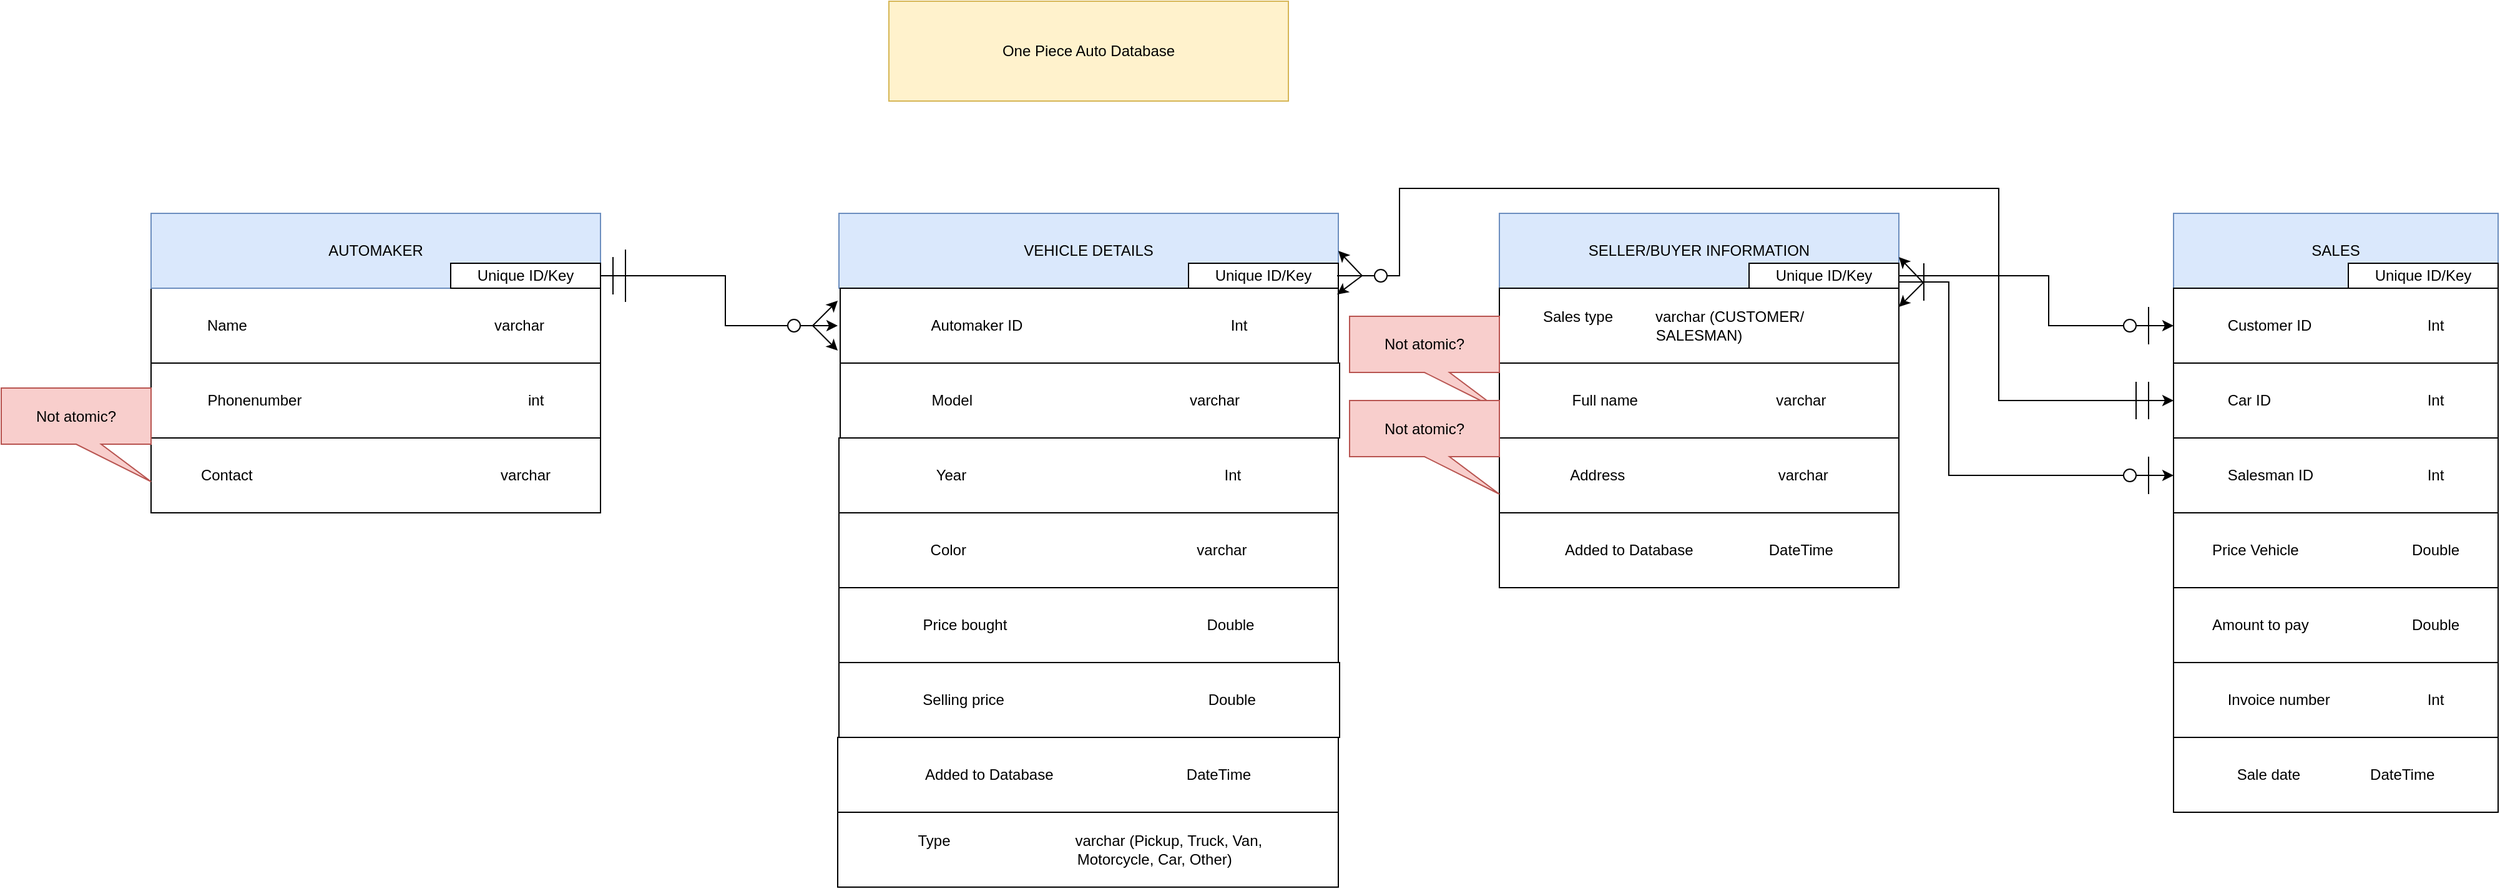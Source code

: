 <mxfile version="20.0.4" type="device"><diagram id="yvHwF69A98G_8rbBTk_z" name="Page-1"><mxGraphModel dx="1865" dy="539" grid="1" gridSize="10" guides="1" tooltips="1" connect="1" arrows="1" fold="1" page="1" pageScale="1" pageWidth="827" pageHeight="1169" math="0" shadow="0"><root><mxCell id="0"/><mxCell id="1" parent="0"/><mxCell id="wuJlDg9ZMthPTB7sAAmW-5" style="edgeStyle=orthogonalEdgeStyle;rounded=0;orthogonalLoop=1;jettySize=auto;html=1;exitX=0.999;exitY=0.877;exitDx=0;exitDy=0;exitPerimeter=0;" parent="1" edge="1" source="wuJlDg9ZMthPTB7sAAmW-7"><mxGeometry relative="1" as="geometry"><mxPoint x="230" y="450" as="targetPoint"/><mxPoint x="40" y="390" as="sourcePoint"/><Array as="points"><mxPoint x="40" y="410"/><mxPoint x="140" y="410"/><mxPoint x="140" y="450"/></Array></mxGeometry></mxCell><mxCell id="wuJlDg9ZMthPTB7sAAmW-8" value="" style="group" parent="1" vertex="1" connectable="0"><mxGeometry x="-320" y="360" width="360" height="240" as="geometry"/></mxCell><mxCell id="wuJlDg9ZMthPTB7sAAmW-6" value="" style="group" parent="wuJlDg9ZMthPTB7sAAmW-8" vertex="1" connectable="0"><mxGeometry y="60" width="360" height="180" as="geometry"/></mxCell><mxCell id="wuJlDg9ZMthPTB7sAAmW-2" value="Name&lt;span style=&quot;white-space: pre;&quot;&gt;&#9;&lt;/span&gt;&lt;span style=&quot;white-space: pre;&quot;&gt;&#9;&lt;/span&gt;&lt;span style=&quot;white-space: pre;&quot;&gt;&#9;&lt;/span&gt;&lt;span style=&quot;white-space: pre;&quot;&gt;&#9;&lt;/span&gt;&lt;span style=&quot;white-space: pre;&quot;&gt;&#9;&lt;span style=&quot;white-space: pre;&quot;&gt;&#9;&lt;/span&gt;&lt;span style=&quot;white-space: pre;&quot;&gt;&#9;&lt;/span&gt; &lt;/span&gt;&amp;nbsp; &amp;nbsp; varchar" style="rounded=0;whiteSpace=wrap;html=1;" parent="wuJlDg9ZMthPTB7sAAmW-6" vertex="1"><mxGeometry width="360" height="60" as="geometry"/></mxCell><mxCell id="wuJlDg9ZMthPTB7sAAmW-3" value="Phonenumber&lt;span style=&quot;white-space: pre;&quot;&gt;&#9;&lt;/span&gt;&lt;span style=&quot;white-space: pre;&quot;&gt;&#9;&lt;/span&gt;&lt;span style=&quot;white-space: pre;&quot;&gt;&#9;&lt;/span&gt;&lt;span style=&quot;white-space: pre;&quot;&gt;&#9;&lt;/span&gt;&lt;span style=&quot;white-space: pre;&quot;&gt;&#9;&lt;/span&gt;&amp;nbsp; &amp;nbsp; &amp;nbsp; &amp;nbsp; &amp;nbsp; &amp;nbsp; &amp;nbsp; &amp;nbsp; &amp;nbsp; &amp;nbsp; &amp;nbsp;int" style="rounded=0;whiteSpace=wrap;html=1;" parent="wuJlDg9ZMthPTB7sAAmW-6" vertex="1"><mxGeometry y="60" width="360" height="60" as="geometry"/></mxCell><mxCell id="wuJlDg9ZMthPTB7sAAmW-4" value="Contact&lt;span style=&quot;white-space: pre;&quot;&gt;&#9;&lt;/span&gt;&lt;span style=&quot;white-space: pre;&quot;&gt;&#9;&lt;/span&gt;&lt;span style=&quot;white-space: pre;&quot;&gt;&#9;&lt;/span&gt;&lt;span style=&quot;white-space: pre;&quot;&gt;&#9;&lt;/span&gt;&lt;span style=&quot;white-space: pre;&quot;&gt;&#9;&lt;/span&gt;&amp;nbsp; &amp;nbsp;&lt;span style=&quot;white-space: pre;&quot;&gt;&#9;&lt;span style=&quot;white-space: pre;&quot;&gt;&#9;&#9;&lt;/span&gt;&lt;/span&gt;varchar" style="rounded=0;whiteSpace=wrap;html=1;" parent="wuJlDg9ZMthPTB7sAAmW-6" vertex="1"><mxGeometry y="120" width="360" height="60" as="geometry"/></mxCell><mxCell id="wuJlDg9ZMthPTB7sAAmW-7" value="AUTOMAKER" style="rounded=0;whiteSpace=wrap;html=1;fillColor=#dae8fc;strokeColor=#6c8ebf;" parent="wuJlDg9ZMthPTB7sAAmW-8" vertex="1"><mxGeometry width="360" height="60" as="geometry"/></mxCell><mxCell id="VERQWBPMRTStHqxPXD1B-13" value="Unique ID/Key" style="rounded=0;whiteSpace=wrap;html=1;" vertex="1" parent="wuJlDg9ZMthPTB7sAAmW-8"><mxGeometry x="240" y="40" width="120" height="20" as="geometry"/></mxCell><mxCell id="wuJlDg9ZMthPTB7sAAmW-20" value="" style="group" parent="1" vertex="1" connectable="0"><mxGeometry x="230" y="360" width="402" height="540" as="geometry"/></mxCell><mxCell id="wuJlDg9ZMthPTB7sAAmW-9" value="VEHICLE DETAILS" style="rounded=0;whiteSpace=wrap;html=1;fillColor=#dae8fc;strokeColor=#6c8ebf;" parent="wuJlDg9ZMthPTB7sAAmW-20" vertex="1"><mxGeometry x="1" width="400" height="60" as="geometry"/></mxCell><mxCell id="wuJlDg9ZMthPTB7sAAmW-10" value="Automaker ID&lt;span style=&quot;white-space: pre;&quot;&gt;&#9;&lt;/span&gt;&lt;span style=&quot;white-space: pre;&quot;&gt;&#9;&lt;/span&gt;&lt;span style=&quot;white-space: pre;&quot;&gt;&#9;&lt;/span&gt;&lt;span style=&quot;white-space: pre;&quot;&gt;&#9;&lt;/span&gt;&lt;span style=&quot;white-space: pre;&quot;&gt;&#9;&lt;span style=&quot;white-space: pre;&quot;&gt;&#9;&lt;/span&gt;&lt;span style=&quot;white-space: pre;&quot;&gt;&#9;&lt;/span&gt;&lt;/span&gt;Int" style="rounded=0;whiteSpace=wrap;html=1;" parent="wuJlDg9ZMthPTB7sAAmW-20" vertex="1"><mxGeometry x="2" y="60" width="399" height="60" as="geometry"/></mxCell><mxCell id="wuJlDg9ZMthPTB7sAAmW-12" value="&lt;span style=&quot;white-space: pre;&quot;&gt;&#9;&lt;/span&gt;&lt;span style=&quot;white-space: pre;&quot;&gt;&#9;&lt;/span&gt;&amp;nbsp; Model&amp;nbsp; &amp;nbsp; &amp;nbsp; &amp;nbsp; &amp;nbsp; &amp;nbsp; &amp;nbsp; &amp;nbsp; &amp;nbsp; &amp;nbsp; &amp;nbsp; &amp;nbsp; &amp;nbsp; &amp;nbsp; &amp;nbsp; &amp;nbsp; &amp;nbsp; &amp;nbsp; &amp;nbsp;&lt;span style=&quot;white-space: pre;&quot;&gt;&#9;&lt;/span&gt;&lt;span style=&quot;white-space: pre;&quot;&gt;&#9;&lt;/span&gt;varchar&lt;span style=&quot;white-space: pre;&quot;&gt;&#9;&lt;/span&gt;&lt;span style=&quot;white-space: pre;&quot;&gt;&#9;&lt;/span&gt;&lt;span style=&quot;white-space: pre;&quot;&gt;&#9;&lt;/span&gt;" style="rounded=0;whiteSpace=wrap;html=1;" parent="wuJlDg9ZMthPTB7sAAmW-20" vertex="1"><mxGeometry x="2" y="120" width="400" height="60" as="geometry"/></mxCell><mxCell id="wuJlDg9ZMthPTB7sAAmW-13" value="Year&amp;nbsp; &amp;nbsp; &amp;nbsp; &amp;nbsp; &amp;nbsp; &amp;nbsp; &amp;nbsp; &amp;nbsp; &amp;nbsp; &amp;nbsp; &amp;nbsp; &amp;nbsp; &amp;nbsp; &amp;nbsp; &amp;nbsp; &amp;nbsp; &amp;nbsp; &amp;nbsp; &amp;nbsp; &amp;nbsp; &amp;nbsp; &amp;nbsp; &amp;nbsp; &amp;nbsp; &amp;nbsp; &amp;nbsp; &amp;nbsp; &amp;nbsp; &amp;nbsp; &amp;nbsp; &amp;nbsp; Int" style="rounded=0;whiteSpace=wrap;html=1;" parent="wuJlDg9ZMthPTB7sAAmW-20" vertex="1"><mxGeometry x="1" y="180" width="400" height="60" as="geometry"/></mxCell><mxCell id="wuJlDg9ZMthPTB7sAAmW-14" value="Color&amp;nbsp; &amp;nbsp; &amp;nbsp; &amp;nbsp; &amp;nbsp; &amp;nbsp; &amp;nbsp; &amp;nbsp; &amp;nbsp; &amp;nbsp; &amp;nbsp; &amp;nbsp; &amp;nbsp; &amp;nbsp; &amp;nbsp; &amp;nbsp; &amp;nbsp; &amp;nbsp; &amp;nbsp; &amp;nbsp; &amp;nbsp; &amp;nbsp; &lt;span style=&quot;white-space: pre;&quot;&gt;&#9;&lt;/span&gt;&lt;span style=&quot;white-space: pre;&quot;&gt;&#9;&lt;/span&gt;varchar" style="rounded=0;whiteSpace=wrap;html=1;" parent="wuJlDg9ZMthPTB7sAAmW-20" vertex="1"><mxGeometry x="1" y="240" width="400" height="60" as="geometry"/></mxCell><mxCell id="wuJlDg9ZMthPTB7sAAmW-15" value="Price bought&amp;nbsp; &amp;nbsp; &amp;nbsp; &amp;nbsp; &amp;nbsp; &amp;nbsp; &amp;nbsp; &amp;nbsp; &amp;nbsp; &amp;nbsp; &amp;nbsp; &amp;nbsp; &amp;nbsp; &amp;nbsp; &amp;nbsp; &amp;nbsp; &amp;nbsp; &amp;nbsp; &amp;nbsp; &amp;nbsp; &amp;nbsp; &amp;nbsp; &amp;nbsp; &amp;nbsp; Double" style="rounded=0;whiteSpace=wrap;html=1;" parent="wuJlDg9ZMthPTB7sAAmW-20" vertex="1"><mxGeometry x="1" y="300" width="400" height="60" as="geometry"/></mxCell><mxCell id="wuJlDg9ZMthPTB7sAAmW-16" value="Selling price&amp;nbsp; &amp;nbsp; &amp;nbsp; &amp;nbsp; &amp;nbsp; &amp;nbsp; &amp;nbsp; &amp;nbsp; &amp;nbsp; &amp;nbsp; &amp;nbsp; &amp;nbsp; &amp;nbsp; &amp;nbsp; &amp;nbsp; &amp;nbsp; &amp;nbsp; &amp;nbsp; &amp;nbsp; &amp;nbsp; &amp;nbsp; &amp;nbsp; &amp;nbsp; &amp;nbsp; &amp;nbsp;Double" style="rounded=0;whiteSpace=wrap;html=1;" parent="wuJlDg9ZMthPTB7sAAmW-20" vertex="1"><mxGeometry x="1" y="360" width="401" height="60" as="geometry"/></mxCell><mxCell id="wuJlDg9ZMthPTB7sAAmW-18" value="Added to Database&amp;nbsp; &amp;nbsp; &amp;nbsp; &amp;nbsp; &amp;nbsp; &amp;nbsp; &amp;nbsp; &amp;nbsp; &amp;nbsp; &amp;nbsp; &amp;nbsp; &amp;nbsp; &amp;nbsp; &amp;nbsp; &amp;nbsp; &amp;nbsp; DateTime" style="rounded=0;whiteSpace=wrap;html=1;" parent="wuJlDg9ZMthPTB7sAAmW-20" vertex="1"><mxGeometry y="420" width="401" height="60" as="geometry"/></mxCell><mxCell id="wuJlDg9ZMthPTB7sAAmW-19" value="&amp;nbsp;Type&amp;nbsp; &amp;nbsp; &amp;nbsp; &amp;nbsp; &amp;nbsp; &amp;nbsp; &amp;nbsp; &amp;nbsp; &amp;nbsp; &amp;nbsp; &amp;nbsp; &amp;nbsp; &amp;nbsp; &amp;nbsp; &amp;nbsp; varchar (Pickup, Truck, Van, &lt;span style=&quot;white-space: pre;&quot;&gt;&#9;&lt;/span&gt;&lt;span style=&quot;white-space: pre;&quot;&gt;&#9;&lt;/span&gt;&lt;span style=&quot;white-space: pre;&quot;&gt;&#9;&lt;/span&gt;&amp;nbsp;&lt;span style=&quot;white-space: pre;&quot;&gt;&#9;&lt;/span&gt;Motorcycle, Car, Other)" style="rounded=0;whiteSpace=wrap;html=1;" parent="wuJlDg9ZMthPTB7sAAmW-20" vertex="1"><mxGeometry y="480" width="401" height="60" as="geometry"/></mxCell><mxCell id="VERQWBPMRTStHqxPXD1B-12" value="Unique ID/Key" style="rounded=0;whiteSpace=wrap;html=1;" vertex="1" parent="wuJlDg9ZMthPTB7sAAmW-20"><mxGeometry x="281" y="40" width="120" height="20" as="geometry"/></mxCell><mxCell id="wuJlDg9ZMthPTB7sAAmW-21" value="One Piece Auto Database" style="rounded=0;whiteSpace=wrap;html=1;fillColor=#fff2cc;strokeColor=#d6b656;" parent="1" vertex="1"><mxGeometry x="271" y="190" width="320" height="80" as="geometry"/></mxCell><mxCell id="wuJlDg9ZMthPTB7sAAmW-30" value="" style="group" parent="1" vertex="1" connectable="0"><mxGeometry x="760" y="360" width="320" height="240" as="geometry"/></mxCell><mxCell id="wuJlDg9ZMthPTB7sAAmW-23" value="SELLER/BUYER INFORMATION" style="rounded=0;whiteSpace=wrap;html=1;fillColor=#dae8fc;strokeColor=#6c8ebf;" parent="wuJlDg9ZMthPTB7sAAmW-30" vertex="1"><mxGeometry width="320" height="60" as="geometry"/></mxCell><mxCell id="wuJlDg9ZMthPTB7sAAmW-29" value="" style="group" parent="wuJlDg9ZMthPTB7sAAmW-30" vertex="1" connectable="0"><mxGeometry y="60" width="320" height="180" as="geometry"/></mxCell><mxCell id="wuJlDg9ZMthPTB7sAAmW-24" value="Sales type&lt;span style=&quot;white-space: pre;&quot;&gt;&#9;&amp;nbsp;&lt;/span&gt;&amp;nbsp; varchar (CUSTOMER/ &lt;span style=&quot;white-space: pre;&quot;&gt;&#9;&lt;/span&gt;&amp;nbsp; &amp;nbsp; SALESMAN)" style="rounded=0;whiteSpace=wrap;html=1;" parent="wuJlDg9ZMthPTB7sAAmW-29" vertex="1"><mxGeometry width="320" height="60" as="geometry"/></mxCell><mxCell id="wuJlDg9ZMthPTB7sAAmW-27" value="Full name&amp;nbsp;&lt;span style=&quot;&quot;&gt;&#9;&lt;span style=&quot;white-space: pre;&quot;&gt;&#9;&lt;/span&gt;&lt;span style=&quot;white-space: pre;&quot;&gt;&#9;&lt;/span&gt;&lt;span style=&quot;white-space: pre;&quot;&gt;&#9;&lt;/span&gt;&lt;span style=&quot;white-space: pre;&quot;&gt;&#9;&lt;/span&gt;&lt;/span&gt;&lt;span style=&quot;&quot;&gt;&#9;&lt;/span&gt;&lt;span style=&quot;&quot;&gt;&#9;&lt;/span&gt;&lt;span style=&quot;&quot;&gt;&#9;&lt;/span&gt;varchar" style="rounded=0;whiteSpace=wrap;html=1;" parent="wuJlDg9ZMthPTB7sAAmW-29" vertex="1"><mxGeometry y="60" width="320" height="60" as="geometry"/></mxCell><mxCell id="wuJlDg9ZMthPTB7sAAmW-28" value="Address&amp;nbsp;&lt;span style=&quot;&quot;&gt;&#9;&lt;span style=&quot;white-space: pre;&quot;&gt;&#9;&lt;/span&gt;&lt;span style=&quot;white-space: pre;&quot;&gt;&#9;&lt;/span&gt;&lt;span style=&quot;white-space: pre;&quot;&gt;&#9;&lt;/span&gt;&lt;span style=&quot;white-space: pre;&quot;&gt;&#9;&lt;/span&gt;&lt;span style=&quot;white-space: pre;&quot;&gt;&#9;&lt;/span&gt;&lt;/span&gt;&lt;span style=&quot;&quot;&gt;&amp;nbsp;&lt;/span&gt;&lt;span style=&quot;&quot;&gt;&#9;&lt;/span&gt;&lt;span style=&quot;&quot;&gt;&#9;&lt;/span&gt;&lt;span style=&quot;&quot;&gt;&#9;&lt;/span&gt;varchar" style="rounded=0;whiteSpace=wrap;html=1;" parent="wuJlDg9ZMthPTB7sAAmW-29" vertex="1"><mxGeometry y="120" width="320" height="60" as="geometry"/></mxCell><mxCell id="VERQWBPMRTStHqxPXD1B-3" value="Unique ID/Key" style="rounded=0;whiteSpace=wrap;html=1;" vertex="1" parent="wuJlDg9ZMthPTB7sAAmW-30"><mxGeometry x="200" y="40" width="120" height="20" as="geometry"/></mxCell><mxCell id="wuJlDg9ZMthPTB7sAAmW-40" style="edgeStyle=orthogonalEdgeStyle;rounded=0;orthogonalLoop=1;jettySize=auto;html=1;entryX=0;entryY=0.5;entryDx=0;entryDy=0;exitX=1;exitY=0.5;exitDx=0;exitDy=0;" parent="1" target="wuJlDg9ZMthPTB7sAAmW-44" edge="1" source="VERQWBPMRTStHqxPXD1B-3"><mxGeometry relative="1" as="geometry"><mxPoint x="1290" y="370" as="targetPoint"/><mxPoint x="1080" y="450" as="sourcePoint"/><Array as="points"><mxPoint x="1200" y="410"/><mxPoint x="1200" y="450"/></Array></mxGeometry></mxCell><mxCell id="wuJlDg9ZMthPTB7sAAmW-41" style="edgeStyle=orthogonalEdgeStyle;rounded=0;orthogonalLoop=1;jettySize=auto;html=1;entryX=0;entryY=0.5;entryDx=0;entryDy=0;exitX=1;exitY=0.75;exitDx=0;exitDy=0;" parent="1" target="wuJlDg9ZMthPTB7sAAmW-46" edge="1" source="VERQWBPMRTStHqxPXD1B-3"><mxGeometry relative="1" as="geometry"><mxPoint x="1300" y="680" as="targetPoint"/><mxPoint x="1080" y="470" as="sourcePoint"/><Array as="points"><mxPoint x="1120" y="415"/><mxPoint x="1120" y="570"/></Array></mxGeometry></mxCell><mxCell id="wuJlDg9ZMthPTB7sAAmW-43" value="SALES" style="rounded=0;whiteSpace=wrap;html=1;fillColor=#dae8fc;strokeColor=#6c8ebf;" parent="1" vertex="1"><mxGeometry x="1300" y="360" width="260" height="60" as="geometry"/></mxCell><mxCell id="wuJlDg9ZMthPTB7sAAmW-44" value="Customer ID &lt;span style=&quot;white-space: pre;&quot;&gt;&#9;&lt;/span&gt;&lt;span style=&quot;white-space: pre;&quot;&gt;&#9;&lt;/span&gt;&lt;span style=&quot;white-space: pre;&quot;&gt;&#9;&lt;/span&gt;&lt;span style=&quot;white-space: pre;&quot;&gt;&#9;&lt;/span&gt;Int" style="rounded=0;whiteSpace=wrap;html=1;" parent="1" vertex="1"><mxGeometry x="1300" y="420" width="260" height="60" as="geometry"/></mxCell><mxCell id="wuJlDg9ZMthPTB7sAAmW-45" value="Price Vehicle &lt;span style=&quot;white-space: pre;&quot;&gt;&#9;&lt;/span&gt;&lt;span style=&quot;white-space: pre;&quot;&gt;&#9;&lt;/span&gt;&lt;span style=&quot;white-space: pre;&quot;&gt;&#9;&lt;/span&gt;&lt;span style=&quot;white-space: pre;&quot;&gt;&#9;&lt;/span&gt;Double" style="rounded=0;whiteSpace=wrap;html=1;" parent="1" vertex="1"><mxGeometry x="1300" y="600" width="260" height="60" as="geometry"/></mxCell><mxCell id="wuJlDg9ZMthPTB7sAAmW-46" value="Salesman ID &lt;span style=&quot;white-space: pre;&quot;&gt;&#9;&lt;/span&gt;&lt;span style=&quot;white-space: pre;&quot;&gt;&#9;&lt;/span&gt;&lt;span style=&quot;white-space: pre;&quot;&gt;&#9;&lt;/span&gt;&lt;span style=&quot;white-space: pre;&quot;&gt;&#9;&lt;/span&gt;Int" style="rounded=0;whiteSpace=wrap;html=1;" parent="1" vertex="1"><mxGeometry x="1300" y="540" width="260" height="60" as="geometry"/></mxCell><mxCell id="wuJlDg9ZMthPTB7sAAmW-47" value="Car ID&lt;span style=&quot;white-space: pre;&quot;&gt;&#9;&lt;/span&gt;&lt;span style=&quot;white-space: pre;&quot;&gt;&#9;&lt;/span&gt;&lt;span style=&quot;white-space: pre;&quot;&gt;&#9;&lt;/span&gt;&lt;span style=&quot;white-space: pre;&quot;&gt;&#9;&lt;/span&gt;&lt;span style=&quot;white-space: pre;&quot;&gt;&#9;&lt;/span&gt;Int" style="rounded=0;whiteSpace=wrap;html=1;" parent="1" vertex="1"><mxGeometry x="1300" y="480" width="260" height="60" as="geometry"/></mxCell><mxCell id="wuJlDg9ZMthPTB7sAAmW-48" value="Amount to pay&amp;nbsp;&lt;span style=&quot;white-space: pre;&quot;&gt;&#9;&lt;/span&gt;&lt;span style=&quot;white-space: pre;&quot;&gt;&#9;&lt;/span&gt;&lt;span style=&quot;white-space: pre;&quot;&gt;&#9;&lt;/span&gt;Double" style="rounded=0;whiteSpace=wrap;html=1;" parent="1" vertex="1"><mxGeometry x="1300" y="660" width="260" height="60" as="geometry"/></mxCell><mxCell id="wuJlDg9ZMthPTB7sAAmW-49" value="Invoice number&amp;nbsp;&lt;span style=&quot;white-space: pre;&quot;&gt;&#9;&lt;/span&gt;&lt;span style=&quot;white-space: pre;&quot;&gt;&#9;&lt;/span&gt;&lt;span style=&quot;white-space: pre;&quot;&gt;&#9;&lt;/span&gt;Int" style="rounded=0;whiteSpace=wrap;html=1;" parent="1" vertex="1"><mxGeometry x="1300" y="720" width="260" height="60" as="geometry"/></mxCell><mxCell id="wuJlDg9ZMthPTB7sAAmW-50" value="Sale date &lt;span style=&quot;white-space: pre;&quot;&gt;&#9;&lt;span style=&quot;white-space: pre;&quot;&gt;&#9;&lt;/span&gt;&lt;/span&gt;DateTime" style="rounded=0;whiteSpace=wrap;html=1;" parent="1" vertex="1"><mxGeometry x="1300" y="780" width="260" height="60" as="geometry"/></mxCell><mxCell id="wuJlDg9ZMthPTB7sAAmW-51" style="edgeStyle=orthogonalEdgeStyle;rounded=0;orthogonalLoop=1;jettySize=auto;html=1;entryX=0;entryY=0.5;entryDx=0;entryDy=0;startArrow=none;" parent="1" target="wuJlDg9ZMthPTB7sAAmW-47" edge="1" source="VERQWBPMRTStHqxPXD1B-49"><mxGeometry relative="1" as="geometry"><mxPoint x="1190" y="340" as="targetPoint"/><mxPoint x="630" y="410" as="sourcePoint"/><Array as="points"><mxPoint x="680" y="410"/><mxPoint x="680" y="340"/><mxPoint x="1160" y="340"/><mxPoint x="1160" y="510"/></Array></mxGeometry></mxCell><mxCell id="VERQWBPMRTStHqxPXD1B-1" value="Added to Database&amp;nbsp;&lt;span style=&quot;&quot;&gt;&#9;&lt;span style=&quot;white-space: pre;&quot;&gt;&#9;&lt;/span&gt;&lt;span style=&quot;white-space: pre;&quot;&gt;&#9;&lt;/span&gt;&lt;/span&gt;&lt;span style=&quot;&quot;&gt;&#9;&lt;/span&gt;&lt;span style=&quot;&quot;&gt;&#9;&lt;/span&gt;DateTime" style="rounded=0;whiteSpace=wrap;html=1;" vertex="1" parent="1"><mxGeometry x="760" y="600" width="320" height="60" as="geometry"/></mxCell><mxCell id="VERQWBPMRTStHqxPXD1B-11" value="Unique ID/Key" style="rounded=0;whiteSpace=wrap;html=1;" vertex="1" parent="1"><mxGeometry x="1440" y="400" width="120" height="20" as="geometry"/></mxCell><mxCell id="VERQWBPMRTStHqxPXD1B-14" value="" style="endArrow=none;html=1;rounded=0;" edge="1" parent="1"><mxGeometry width="50" height="50" relative="1" as="geometry"><mxPoint x="50" y="425" as="sourcePoint"/><mxPoint x="50" y="395" as="targetPoint"/></mxGeometry></mxCell><mxCell id="VERQWBPMRTStHqxPXD1B-40" value="" style="endArrow=none;html=1;rounded=0;" edge="1" parent="1"><mxGeometry width="50" height="50" relative="1" as="geometry"><mxPoint x="1280" y="465" as="sourcePoint"/><mxPoint x="1280" y="435" as="targetPoint"/></mxGeometry></mxCell><mxCell id="VERQWBPMRTStHqxPXD1B-41" value="" style="endArrow=none;html=1;rounded=0;" edge="1" parent="1"><mxGeometry width="50" height="50" relative="1" as="geometry"><mxPoint x="1280" y="555" as="sourcePoint"/><mxPoint x="1280" y="585" as="targetPoint"/></mxGeometry></mxCell><mxCell id="VERQWBPMRTStHqxPXD1B-42" value="" style="ellipse;whiteSpace=wrap;html=1;aspect=fixed;" vertex="1" parent="1"><mxGeometry x="190" y="445" width="10" height="10" as="geometry"/></mxCell><mxCell id="VERQWBPMRTStHqxPXD1B-43" value="" style="endArrow=none;html=1;rounded=0;" edge="1" parent="1"><mxGeometry width="50" height="50" relative="1" as="geometry"><mxPoint x="60" y="431" as="sourcePoint"/><mxPoint x="60" y="389" as="targetPoint"/></mxGeometry></mxCell><mxCell id="VERQWBPMRTStHqxPXD1B-44" value="" style="endArrow=classic;html=1;rounded=0;" edge="1" parent="1"><mxGeometry width="50" height="50" relative="1" as="geometry"><mxPoint x="210" y="450" as="sourcePoint"/><mxPoint x="230" y="430" as="targetPoint"/></mxGeometry></mxCell><mxCell id="VERQWBPMRTStHqxPXD1B-47" value="" style="endArrow=classic;html=1;rounded=0;" edge="1" parent="1"><mxGeometry width="50" height="50" relative="1" as="geometry"><mxPoint x="210" y="450" as="sourcePoint"/><mxPoint x="230" y="470" as="targetPoint"/></mxGeometry></mxCell><mxCell id="VERQWBPMRTStHqxPXD1B-49" value="" style="ellipse;whiteSpace=wrap;html=1;aspect=fixed;" vertex="1" parent="1"><mxGeometry x="660" y="405" width="10" height="10" as="geometry"/></mxCell><mxCell id="VERQWBPMRTStHqxPXD1B-54" value="" style="edgeStyle=orthogonalEdgeStyle;rounded=0;orthogonalLoop=1;jettySize=auto;html=1;entryX=0;entryY=0.5;entryDx=0;entryDy=0;endArrow=none;" edge="1" parent="1" target="VERQWBPMRTStHqxPXD1B-49"><mxGeometry relative="1" as="geometry"><mxPoint x="1300" y="510" as="targetPoint"/><mxPoint x="630" y="410" as="sourcePoint"/><Array as="points"/></mxGeometry></mxCell><mxCell id="VERQWBPMRTStHqxPXD1B-56" value="" style="endArrow=classic;html=1;rounded=0;" edge="1" parent="1"><mxGeometry width="50" height="50" relative="1" as="geometry"><mxPoint x="650" y="410" as="sourcePoint"/><mxPoint x="630" y="425" as="targetPoint"/></mxGeometry></mxCell><mxCell id="VERQWBPMRTStHqxPXD1B-57" value="" style="endArrow=classic;html=1;rounded=0;entryX=1;entryY=0.5;entryDx=0;entryDy=0;" edge="1" parent="1" target="wuJlDg9ZMthPTB7sAAmW-9"><mxGeometry width="50" height="50" relative="1" as="geometry"><mxPoint x="650" y="410" as="sourcePoint"/><mxPoint x="670" y="370" as="targetPoint"/></mxGeometry></mxCell><mxCell id="VERQWBPMRTStHqxPXD1B-59" value="" style="endArrow=none;html=1;rounded=0;" edge="1" parent="1"><mxGeometry width="50" height="50" relative="1" as="geometry"><mxPoint x="1280" y="525" as="sourcePoint"/><mxPoint x="1280" y="495" as="targetPoint"/></mxGeometry></mxCell><mxCell id="VERQWBPMRTStHqxPXD1B-61" value="" style="endArrow=none;html=1;rounded=0;" edge="1" parent="1"><mxGeometry width="50" height="50" relative="1" as="geometry"><mxPoint x="1270" y="525" as="sourcePoint"/><mxPoint x="1270" y="495" as="targetPoint"/></mxGeometry></mxCell><mxCell id="VERQWBPMRTStHqxPXD1B-62" value="" style="endArrow=none;html=1;rounded=0;" edge="1" parent="1"><mxGeometry width="50" height="50" relative="1" as="geometry"><mxPoint x="1100" y="430" as="sourcePoint"/><mxPoint x="1100" y="400" as="targetPoint"/></mxGeometry></mxCell><mxCell id="VERQWBPMRTStHqxPXD1B-67" value="" style="endArrow=classic;html=1;rounded=0;entryX=1;entryY=0.5;entryDx=0;entryDy=0;" edge="1" parent="1"><mxGeometry width="50" height="50" relative="1" as="geometry"><mxPoint x="1099" y="415" as="sourcePoint"/><mxPoint x="1080" y="395" as="targetPoint"/></mxGeometry></mxCell><mxCell id="VERQWBPMRTStHqxPXD1B-68" value="" style="endArrow=classic;html=1;rounded=0;" edge="1" parent="1"><mxGeometry width="50" height="50" relative="1" as="geometry"><mxPoint x="1100" y="415" as="sourcePoint"/><mxPoint x="1080" y="435" as="targetPoint"/></mxGeometry></mxCell><mxCell id="VERQWBPMRTStHqxPXD1B-76" value="" style="ellipse;whiteSpace=wrap;html=1;aspect=fixed;" vertex="1" parent="1"><mxGeometry x="1260" y="445" width="10" height="10" as="geometry"/></mxCell><mxCell id="VERQWBPMRTStHqxPXD1B-82" value="" style="ellipse;whiteSpace=wrap;html=1;aspect=fixed;" vertex="1" parent="1"><mxGeometry x="1260" y="565" width="10" height="10" as="geometry"/></mxCell><mxCell id="VERQWBPMRTStHqxPXD1B-83" value="Not atomic?" style="shape=callout;whiteSpace=wrap;html=1;perimeter=calloutPerimeter;position2=1;fillColor=#f8cecc;strokeColor=#b85450;" vertex="1" parent="1"><mxGeometry x="640" y="442.5" width="120" height="75" as="geometry"/></mxCell><mxCell id="VERQWBPMRTStHqxPXD1B-84" value="Not atomic?" style="shape=callout;whiteSpace=wrap;html=1;perimeter=calloutPerimeter;position2=1;fillColor=#f8cecc;strokeColor=#b85450;" vertex="1" parent="1"><mxGeometry x="640" y="510" width="120" height="75" as="geometry"/></mxCell><mxCell id="VERQWBPMRTStHqxPXD1B-85" value="Not atomic?" style="shape=callout;whiteSpace=wrap;html=1;perimeter=calloutPerimeter;position2=1;fillColor=#f8cecc;strokeColor=#b85450;" vertex="1" parent="1"><mxGeometry x="-440" y="500" width="120" height="75" as="geometry"/></mxCell></root></mxGraphModel></diagram></mxfile>